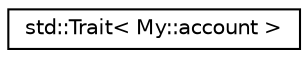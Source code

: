 digraph "Graphical Class Hierarchy"
{
  edge [fontname="Helvetica",fontsize="10",labelfontname="Helvetica",labelfontsize="10"];
  node [fontname="Helvetica",fontsize="10",shape=record];
  rankdir="LR";
  Node0 [label="std::Trait\< My::account \>",height=0.2,width=0.4,color="black", fillcolor="white", style="filled",URL="$structstd_1_1Trait_3_01My_1_1account_01_4.html",tooltip="Template of structure for calculating of control sum in account. "];
}
